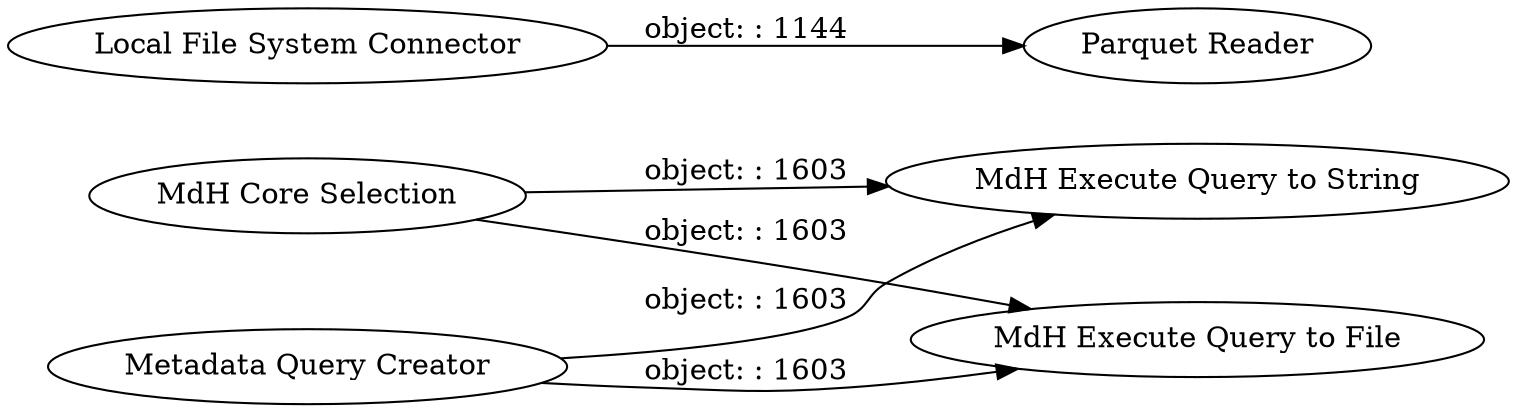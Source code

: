 digraph {
	"-117387733831655609_23" [label="MdH Execute Query to String"]
	"-117387733831655609_19" [label="MdH Core Selection"]
	"-117387733831655609_14" [label="Parquet Reader"]
	"-117387733831655609_15" [label="Local File System Connector"]
	"-117387733831655609_22" [label="Metadata Query Creator"]
	"-117387733831655609_24" [label="MdH Execute Query to File"]
	"-117387733831655609_22" -> "-117387733831655609_24" [label="object: : 1603"]
	"-117387733831655609_19" -> "-117387733831655609_24" [label="object: : 1603"]
	"-117387733831655609_15" -> "-117387733831655609_14" [label="object: : 1144"]
	"-117387733831655609_19" -> "-117387733831655609_23" [label="object: : 1603"]
	"-117387733831655609_22" -> "-117387733831655609_23" [label="object: : 1603"]
	rankdir=LR
}
